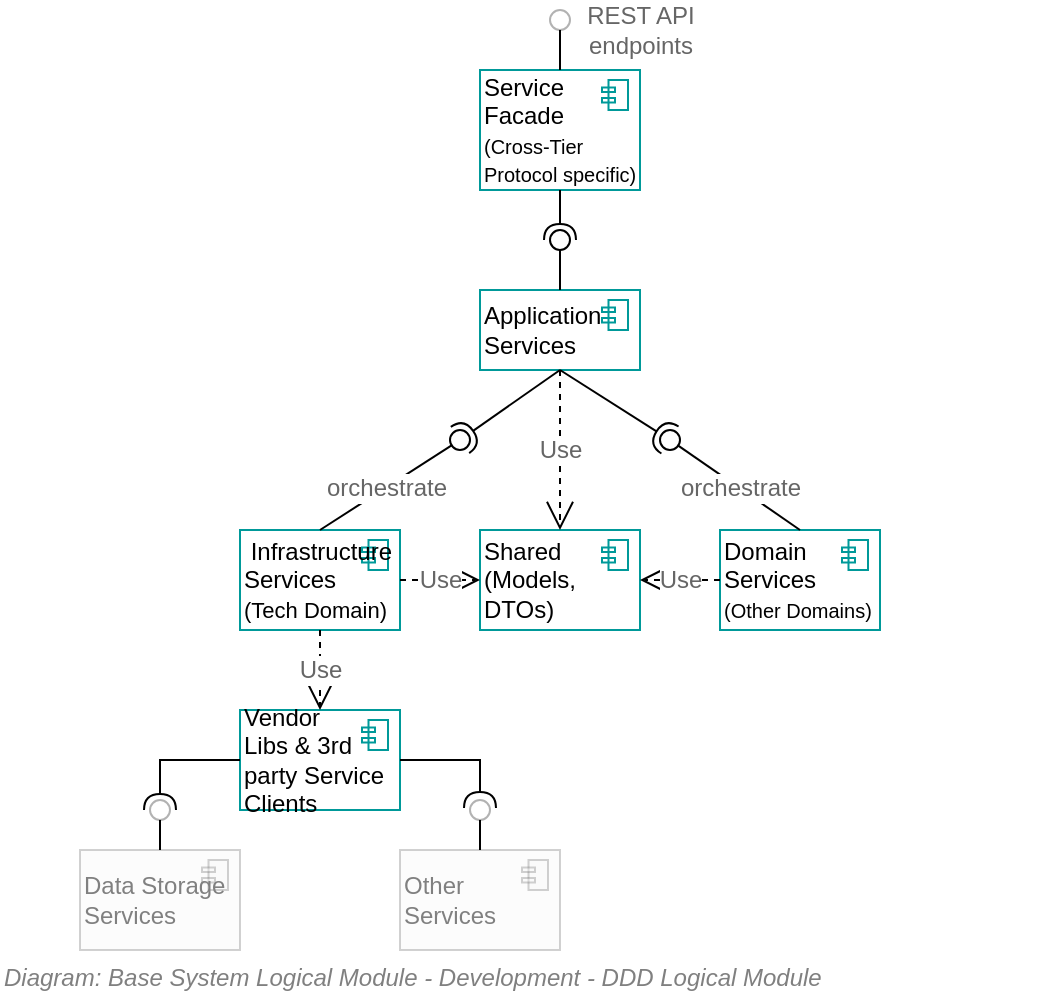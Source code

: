 <mxfile compressed="false" version="17.5.0" type="google">
  <diagram name="Development/Information Service/DDD Component Pattern" id="b5Dukf9UuNJf5in1JTq2">
    <mxGraphModel grid="1" page="1" gridSize="10" guides="1" tooltips="1" connect="1" arrows="1" fold="1" pageScale="1" pageWidth="827" pageHeight="1169" math="0" shadow="0">
      <root>
        <mxCell id="YOU5BtBW--oNC1GvZMYw-0" />
        <mxCell id="YOU5BtBW--oNC1GvZMYw-1" value="Diagram" parent="YOU5BtBW--oNC1GvZMYw-0" />
        <mxCell id="YOU5BtBW--oNC1GvZMYw-4" value="&amp;nbsp;Infrastructure Services&lt;br&gt;&lt;font style=&quot;font-size: 11px&quot;&gt;(Tech Domain)&lt;/font&gt;" style="html=1;outlineConnect=0;whiteSpace=wrap;fillColor=none;shape=mxgraph.archimate3.application;appType=comp;archiType=square;fontSize=12;align=left;strokeColor=#009999;" vertex="1" parent="YOU5BtBW--oNC1GvZMYw-1">
          <mxGeometry x="240" y="430" width="80" height="50" as="geometry" />
        </mxCell>
        <mxCell id="YOU5BtBW--oNC1GvZMYw-5" value="Shared&amp;nbsp;&lt;br&gt;(Models, DTOs)" style="html=1;outlineConnect=0;whiteSpace=wrap;fillColor=none;shape=mxgraph.archimate3.application;appType=comp;archiType=square;fontSize=12;align=left;strokeColor=#009999;" vertex="1" parent="YOU5BtBW--oNC1GvZMYw-1">
          <mxGeometry x="360" y="430" width="80" height="50" as="geometry" />
        </mxCell>
        <mxCell id="YOU5BtBW--oNC1GvZMYw-6" value="Domain Services&lt;br&gt;&lt;font style=&quot;font-size: 10px&quot;&gt;(Other Domains)&lt;/font&gt;" style="html=1;outlineConnect=0;whiteSpace=wrap;fillColor=none;shape=mxgraph.archimate3.application;appType=comp;archiType=square;fontSize=12;align=left;strokeColor=#009999;" vertex="1" parent="YOU5BtBW--oNC1GvZMYw-1">
          <mxGeometry x="480" y="430" width="80" height="50" as="geometry" />
        </mxCell>
        <mxCell id="YOU5BtBW--oNC1GvZMYw-7" value="Vendor &lt;br&gt;Libs&amp;nbsp;&amp;amp; 3rd party Service Clients" style="html=1;outlineConnect=0;whiteSpace=wrap;fillColor=none;shape=mxgraph.archimate3.application;appType=comp;archiType=square;fontSize=12;align=left;strokeColor=#009999;" vertex="1" parent="YOU5BtBW--oNC1GvZMYw-1">
          <mxGeometry x="240" y="520" width="80" height="50" as="geometry" />
        </mxCell>
        <mxCell id="YOU5BtBW--oNC1GvZMYw-8" value="Data Storage Services" style="html=1;outlineConnect=0;whiteSpace=wrap;fillColor=#f5f5f5;shape=mxgraph.archimate3.application;appType=comp;archiType=square;fontSize=12;align=left;strokeColor=#666666;opacity=30;fontColor=#808080;" vertex="1" parent="YOU5BtBW--oNC1GvZMYw-1">
          <mxGeometry x="160" y="590" width="80" height="50" as="geometry" />
        </mxCell>
        <mxCell id="YOU5BtBW--oNC1GvZMYw-9" value="Other Services" style="html=1;outlineConnect=0;whiteSpace=wrap;fillColor=#f5f5f5;shape=mxgraph.archimate3.application;appType=comp;archiType=square;fontSize=12;align=left;strokeColor=#666666;opacity=30;fontColor=#808080;" vertex="1" parent="YOU5BtBW--oNC1GvZMYw-1">
          <mxGeometry x="320" y="590" width="80" height="50" as="geometry" />
        </mxCell>
        <mxCell id="YOU5BtBW--oNC1GvZMYw-10" value="Application Services" style="html=1;outlineConnect=0;whiteSpace=wrap;fillColor=none;shape=mxgraph.archimate3.application;appType=comp;archiType=square;fontSize=12;align=left;strokeColor=#009999;" vertex="1" parent="YOU5BtBW--oNC1GvZMYw-1">
          <mxGeometry x="360" y="310" width="80" height="40" as="geometry" />
        </mxCell>
        <mxCell id="YOU5BtBW--oNC1GvZMYw-11" value="Service Facade&lt;br&gt;&lt;font style=&quot;font-size: 10px&quot;&gt;(Cross-Tier Protocol specific)&lt;/font&gt;" style="html=1;outlineConnect=0;whiteSpace=wrap;fillColor=none;shape=mxgraph.archimate3.application;appType=comp;archiType=square;fontSize=12;align=left;strokeColor=#009999;" vertex="1" parent="YOU5BtBW--oNC1GvZMYw-1">
          <mxGeometry x="360" y="200" width="80" height="60" as="geometry" />
        </mxCell>
        <mxCell id="YOU5BtBW--oNC1GvZMYw-19" value="" style="rounded=0;orthogonalLoop=1;jettySize=auto;html=1;endArrow=none;endFill=0;labelBackgroundColor=#ffffff;strokeColor=#000000;strokeWidth=1;fontSize=12;fontColor=#B3B3B3;exitX=0.5;exitY=0;exitDx=0;exitDy=0;exitPerimeter=0;" edge="1" parent="YOU5BtBW--oNC1GvZMYw-1" source="YOU5BtBW--oNC1GvZMYw-8" target="YOU5BtBW--oNC1GvZMYw-21">
          <mxGeometry relative="1" as="geometry">
            <mxPoint x="110" y="535" as="sourcePoint" />
            <mxPoint x="160" y="570" as="targetPoint" />
          </mxGeometry>
        </mxCell>
        <mxCell id="YOU5BtBW--oNC1GvZMYw-20" value="" style="rounded=0;orthogonalLoop=1;jettySize=auto;html=1;endArrow=halfCircle;endFill=0;entryX=0.5;entryY=0.5;entryDx=0;entryDy=0;endSize=6;strokeWidth=1;labelBackgroundColor=#ffffff;fontSize=12;fontColor=#B3B3B3;" edge="1" parent="YOU5BtBW--oNC1GvZMYw-1" source="YOU5BtBW--oNC1GvZMYw-7" target="YOU5BtBW--oNC1GvZMYw-21">
          <mxGeometry relative="1" as="geometry">
            <mxPoint x="150" y="535" as="sourcePoint" />
            <Array as="points">
              <mxPoint x="200" y="545" />
            </Array>
          </mxGeometry>
        </mxCell>
        <mxCell id="YOU5BtBW--oNC1GvZMYw-21" value="" style="ellipse;whiteSpace=wrap;html=1;fontFamily=Helvetica;fontSize=12;fontColor=#000000;align=center;strokeColor=#000000;fillColor=#ffffff;points=[];aspect=fixed;resizable=0;opacity=30;" vertex="1" parent="YOU5BtBW--oNC1GvZMYw-1">
          <mxGeometry x="195" y="565" width="10" height="10" as="geometry" />
        </mxCell>
        <mxCell id="YOU5BtBW--oNC1GvZMYw-22" value="" style="rounded=0;orthogonalLoop=1;jettySize=auto;html=1;endArrow=none;endFill=0;labelBackgroundColor=#ffffff;strokeColor=#000000;strokeWidth=1;fontSize=12;fontColor=#B3B3B3;exitX=0.5;exitY=0;exitDx=0;exitDy=0;exitPerimeter=0;" edge="1" parent="YOU5BtBW--oNC1GvZMYw-1" source="YOU5BtBW--oNC1GvZMYw-9" target="YOU5BtBW--oNC1GvZMYw-24">
          <mxGeometry relative="1" as="geometry">
            <mxPoint x="210" y="610" as="sourcePoint" />
            <mxPoint x="170" y="580" as="targetPoint" />
          </mxGeometry>
        </mxCell>
        <mxCell id="YOU5BtBW--oNC1GvZMYw-23" value="" style="rounded=0;orthogonalLoop=1;jettySize=auto;html=1;endArrow=halfCircle;endFill=0;endSize=6;strokeWidth=1;labelBackgroundColor=#ffffff;fontSize=12;fontColor=#B3B3B3;exitX=1;exitY=0.5;exitDx=0;exitDy=0;exitPerimeter=0;" edge="1" parent="YOU5BtBW--oNC1GvZMYw-1" source="YOU5BtBW--oNC1GvZMYw-7">
          <mxGeometry relative="1" as="geometry">
            <mxPoint x="505" y="556.5" as="sourcePoint" />
            <mxPoint x="360" y="569" as="targetPoint" />
            <Array as="points">
              <mxPoint x="360" y="545" />
            </Array>
          </mxGeometry>
        </mxCell>
        <mxCell id="YOU5BtBW--oNC1GvZMYw-24" value="" style="ellipse;whiteSpace=wrap;html=1;fontFamily=Helvetica;fontSize=12;fontColor=#000000;align=center;strokeColor=#000000;fillColor=#ffffff;points=[];aspect=fixed;resizable=0;opacity=30;" vertex="1" parent="YOU5BtBW--oNC1GvZMYw-1">
          <mxGeometry x="355" y="565" width="10" height="10" as="geometry" />
        </mxCell>
        <mxCell id="YOU5BtBW--oNC1GvZMYw-25" value="" style="rounded=0;orthogonalLoop=1;jettySize=auto;html=1;endArrow=none;endFill=0;labelBackgroundColor=#ffffff;strokeColor=#000000;strokeWidth=1;fontSize=10;fontColor=#B3B3B3;exitX=0.5;exitY=0;exitDx=0;exitDy=0;exitPerimeter=0;" edge="1" parent="YOU5BtBW--oNC1GvZMYw-1" source="YOU5BtBW--oNC1GvZMYw-11">
          <mxGeometry relative="1" as="geometry">
            <mxPoint x="540" y="290" as="sourcePoint" />
            <mxPoint x="400" y="180" as="targetPoint" />
          </mxGeometry>
        </mxCell>
        <mxCell id="YOU5BtBW--oNC1GvZMYw-26" value="" style="ellipse;whiteSpace=wrap;html=1;fontFamily=Helvetica;fontSize=12;fontColor=#000000;align=center;strokeColor=#000000;fillColor=#ffffff;points=[];aspect=fixed;resizable=0;opacity=30;" vertex="1" parent="YOU5BtBW--oNC1GvZMYw-1">
          <mxGeometry x="395" y="170" width="10" height="10" as="geometry" />
        </mxCell>
        <mxCell id="YOU5BtBW--oNC1GvZMYw-27" value="REST API &lt;br style=&quot;font-size: 12px;&quot;&gt;endpoints" style="text;html=1;align=center;verticalAlign=middle;resizable=0;points=[];;autosize=1;fontSize=12;fontColor=#666666;" vertex="1" parent="YOU5BtBW--oNC1GvZMYw-1">
          <mxGeometry x="405" y="165" width="70" height="30" as="geometry" />
        </mxCell>
        <mxCell id="YOU5BtBW--oNC1GvZMYw-44" value="" style="rounded=0;orthogonalLoop=1;jettySize=auto;html=1;endArrow=none;endFill=0;fontSize=12;fontColor=#666666;exitX=0.5;exitY=0;exitDx=0;exitDy=0;exitPerimeter=0;" edge="1" parent="YOU5BtBW--oNC1GvZMYw-1" source="YOU5BtBW--oNC1GvZMYw-10" target="YOU5BtBW--oNC1GvZMYw-46">
          <mxGeometry relative="1" as="geometry">
            <mxPoint x="40" y="245" as="sourcePoint" />
          </mxGeometry>
        </mxCell>
        <mxCell id="YOU5BtBW--oNC1GvZMYw-45" value="" style="rounded=0;orthogonalLoop=1;jettySize=auto;html=1;endArrow=halfCircle;endFill=0;entryX=0.5;entryY=0.5;entryDx=0;entryDy=0;endSize=6;strokeWidth=1;fontSize=12;fontColor=#666666;exitX=0.5;exitY=1;exitDx=0;exitDy=0;exitPerimeter=0;" edge="1" parent="YOU5BtBW--oNC1GvZMYw-1" source="YOU5BtBW--oNC1GvZMYw-11" target="YOU5BtBW--oNC1GvZMYw-46">
          <mxGeometry relative="1" as="geometry">
            <mxPoint x="80" y="245" as="sourcePoint" />
          </mxGeometry>
        </mxCell>
        <mxCell id="YOU5BtBW--oNC1GvZMYw-46" value="" style="ellipse;whiteSpace=wrap;html=1;fontFamily=Helvetica;fontSize=12;fontColor=#000000;align=center;strokeColor=#000000;fillColor=#ffffff;points=[];aspect=fixed;resizable=0;" vertex="1" parent="YOU5BtBW--oNC1GvZMYw-1">
          <mxGeometry x="395" y="280" width="10" height="10" as="geometry" />
        </mxCell>
        <mxCell id="YOU5BtBW--oNC1GvZMYw-48" value="orchestrate" style="rounded=0;orthogonalLoop=1;jettySize=auto;html=1;endArrow=none;endFill=0;fontSize=12;fontColor=#666666;exitX=0.5;exitY=0;exitDx=0;exitDy=0;exitPerimeter=0;" edge="1" parent="YOU5BtBW--oNC1GvZMYw-1" source="YOU5BtBW--oNC1GvZMYw-4" target="YOU5BtBW--oNC1GvZMYw-50">
          <mxGeometry relative="1" as="geometry">
            <mxPoint x="390" y="385" as="sourcePoint" />
          </mxGeometry>
        </mxCell>
        <mxCell id="YOU5BtBW--oNC1GvZMYw-49" value="" style="rounded=0;orthogonalLoop=1;jettySize=auto;html=1;endArrow=halfCircle;endFill=0;entryX=0.5;entryY=0.5;entryDx=0;entryDy=0;endSize=6;strokeWidth=1;fontSize=12;fontColor=#666666;exitX=0.5;exitY=1;exitDx=0;exitDy=0;exitPerimeter=0;" edge="1" parent="YOU5BtBW--oNC1GvZMYw-1" source="YOU5BtBW--oNC1GvZMYw-10" target="YOU5BtBW--oNC1GvZMYw-50">
          <mxGeometry relative="1" as="geometry">
            <mxPoint x="430" y="385" as="sourcePoint" />
          </mxGeometry>
        </mxCell>
        <mxCell id="YOU5BtBW--oNC1GvZMYw-50" value="" style="ellipse;whiteSpace=wrap;html=1;fontFamily=Helvetica;fontSize=12;fontColor=#000000;align=center;strokeColor=#000000;fillColor=#ffffff;points=[];aspect=fixed;resizable=0;" vertex="1" parent="YOU5BtBW--oNC1GvZMYw-1">
          <mxGeometry x="345" y="380" width="10" height="10" as="geometry" />
        </mxCell>
        <mxCell id="YOU5BtBW--oNC1GvZMYw-57" value="orchestrate" style="rounded=0;orthogonalLoop=1;jettySize=auto;html=1;endArrow=none;endFill=0;fontSize=12;fontColor=#666666;exitX=0.5;exitY=0;exitDx=0;exitDy=0;exitPerimeter=0;" edge="1" parent="YOU5BtBW--oNC1GvZMYw-1" source="YOU5BtBW--oNC1GvZMYw-6" target="YOU5BtBW--oNC1GvZMYw-59">
          <mxGeometry relative="1" as="geometry">
            <mxPoint x="390" y="385" as="sourcePoint" />
          </mxGeometry>
        </mxCell>
        <mxCell id="YOU5BtBW--oNC1GvZMYw-58" value="" style="rounded=0;orthogonalLoop=1;jettySize=auto;html=1;endArrow=halfCircle;endFill=0;entryX=0.5;entryY=0.5;entryDx=0;entryDy=0;endSize=6;strokeWidth=1;fontSize=12;fontColor=#666666;" edge="1" parent="YOU5BtBW--oNC1GvZMYw-1" target="YOU5BtBW--oNC1GvZMYw-59">
          <mxGeometry relative="1" as="geometry">
            <mxPoint x="400" y="350" as="sourcePoint" />
          </mxGeometry>
        </mxCell>
        <mxCell id="YOU5BtBW--oNC1GvZMYw-59" value="" style="ellipse;whiteSpace=wrap;html=1;fontFamily=Helvetica;fontSize=12;fontColor=#000000;align=center;strokeColor=#000000;fillColor=#ffffff;points=[];aspect=fixed;resizable=0;" vertex="1" parent="YOU5BtBW--oNC1GvZMYw-1">
          <mxGeometry x="450" y="380" width="10" height="10" as="geometry" />
        </mxCell>
        <mxCell id="YOU5BtBW--oNC1GvZMYw-63" value="Use" style="endArrow=open;endSize=12;dashed=1;html=1;fontSize=12;fontColor=#666666;exitX=0.5;exitY=1;exitDx=0;exitDy=0;exitPerimeter=0;" edge="1" parent="YOU5BtBW--oNC1GvZMYw-1" source="YOU5BtBW--oNC1GvZMYw-10" target="YOU5BtBW--oNC1GvZMYw-5">
          <mxGeometry width="160" relative="1" as="geometry">
            <mxPoint x="330" y="380" as="sourcePoint" />
            <mxPoint x="490" y="380" as="targetPoint" />
          </mxGeometry>
        </mxCell>
        <mxCell id="YOU5BtBW--oNC1GvZMYw-64" value="Use" style="endArrow=open;endSize=12;dashed=1;html=1;fontSize=12;fontColor=#666666;exitX=1;exitY=0.5;exitDx=0;exitDy=0;exitPerimeter=0;entryX=0;entryY=0.5;entryDx=0;entryDy=0;entryPerimeter=0;" edge="1" parent="YOU5BtBW--oNC1GvZMYw-1" source="YOU5BtBW--oNC1GvZMYw-4" target="YOU5BtBW--oNC1GvZMYw-5">
          <mxGeometry width="160" relative="1" as="geometry">
            <mxPoint x="410" y="360" as="sourcePoint" />
            <mxPoint x="410" y="440" as="targetPoint" />
          </mxGeometry>
        </mxCell>
        <mxCell id="YOU5BtBW--oNC1GvZMYw-65" value="Use" style="endArrow=open;endSize=12;dashed=1;html=1;fontSize=12;fontColor=#666666;exitX=0;exitY=0.5;exitDx=0;exitDy=0;exitPerimeter=0;entryX=1;entryY=0.5;entryDx=0;entryDy=0;entryPerimeter=0;" edge="1" parent="YOU5BtBW--oNC1GvZMYw-1" source="YOU5BtBW--oNC1GvZMYw-6" target="YOU5BtBW--oNC1GvZMYw-5">
          <mxGeometry width="160" relative="1" as="geometry">
            <mxPoint x="330" y="465" as="sourcePoint" />
            <mxPoint x="370" y="465" as="targetPoint" />
          </mxGeometry>
        </mxCell>
        <mxCell id="YOU5BtBW--oNC1GvZMYw-69" value="Use" style="endArrow=open;endSize=12;dashed=1;html=1;fontSize=12;fontColor=#666666;exitX=0.5;exitY=1;exitDx=0;exitDy=0;exitPerimeter=0;entryX=0.5;entryY=0;entryDx=0;entryDy=0;entryPerimeter=0;" edge="1" parent="YOU5BtBW--oNC1GvZMYw-1" source="YOU5BtBW--oNC1GvZMYw-4" target="YOU5BtBW--oNC1GvZMYw-7">
          <mxGeometry width="160" relative="1" as="geometry">
            <mxPoint x="330" y="465.0" as="sourcePoint" />
            <mxPoint x="370" y="465.0" as="targetPoint" />
          </mxGeometry>
        </mxCell>
        <mxCell id="YOU5BtBW--oNC1GvZMYw-37" value="Title/Page" visible="0" parent="YOU5BtBW--oNC1GvZMYw-0" />
        <mxCell id="YOU5BtBW--oNC1GvZMYw-38" value="" style="group;fontSize=10;" vertex="1" connectable="0" parent="YOU5BtBW--oNC1GvZMYw-37">
          <mxGeometry x="120" y="120" width="560" height="45" as="geometry" />
        </mxCell>
        <mxCell id="YOU5BtBW--oNC1GvZMYw-39" value="&lt;font style=&quot;font-size: 12px&quot;&gt;Base Logical Module -&amp;nbsp;Development - DDD Logical Module&lt;/font&gt;" style="text;strokeColor=none;fillColor=none;html=1;fontSize=24;fontStyle=1;verticalAlign=middle;align=left;shadow=0;glass=0;comic=0;opacity=30;fontColor=#808080;" vertex="1" parent="YOU5BtBW--oNC1GvZMYw-38">
          <mxGeometry width="560" height="40" as="geometry" />
        </mxCell>
        <mxCell id="YOU5BtBW--oNC1GvZMYw-40" value="" style="line;strokeWidth=2;html=1;shadow=0;glass=0;comic=0;fillColor=none;fontSize=10;fontColor=#CCCCCC;labelBackgroundColor=none;strokeColor=#CCCCCC;" vertex="1" parent="YOU5BtBW--oNC1GvZMYw-38">
          <mxGeometry y="35" width="560" height="10" as="geometry" />
        </mxCell>
        <mxCell id="YOU5BtBW--oNC1GvZMYw-41" value="Title/Diagram" parent="YOU5BtBW--oNC1GvZMYw-0" />
        <mxCell id="YOU5BtBW--oNC1GvZMYw-42" value="&lt;font style=&quot;font-size: 12px ; font-weight: normal&quot;&gt;&lt;i&gt;Diagram: Base System Logical Module -&amp;nbsp;Development - DDD Logical Module&lt;/i&gt;&lt;/font&gt;" style="text;strokeColor=none;fillColor=none;html=1;fontSize=24;fontStyle=1;verticalAlign=middle;align=left;shadow=0;glass=0;comic=0;opacity=30;fontColor=#808080;" vertex="1" parent="YOU5BtBW--oNC1GvZMYw-41">
          <mxGeometry x="120" y="640" width="520" height="20" as="geometry" />
        </mxCell>
        <mxCell id="YOU5BtBW--oNC1GvZMYw-43" value="About" parent="YOU5BtBW--oNC1GvZMYw-0" />
      </root>
    </mxGraphModel>
  </diagram>
</mxfile>
